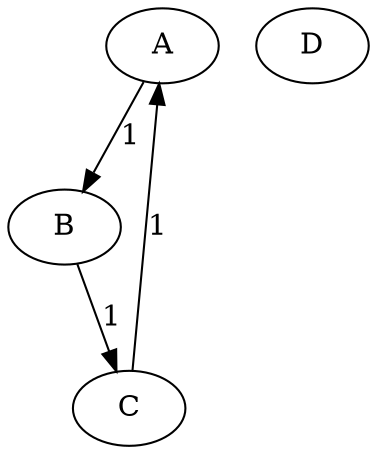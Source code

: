 digraph G {
A;
B;
C;
D;
A -> B[label="1" weight="1"];
B -> C[label="1" weight="1"];
C -> A[label="1" weight="1"];
}
